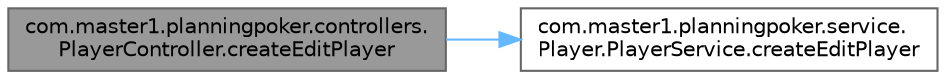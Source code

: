 digraph "com.master1.planningpoker.controllers.PlayerController.createEditPlayer"
{
 // LATEX_PDF_SIZE
  bgcolor="transparent";
  edge [fontname=Helvetica,fontsize=10,labelfontname=Helvetica,labelfontsize=10];
  node [fontname=Helvetica,fontsize=10,shape=box,height=0.2,width=0.4];
  rankdir="LR";
  Node1 [id="Node000001",label="com.master1.planningpoker.controllers.\lPlayerController.createEditPlayer",height=0.2,width=0.4,color="gray40", fillcolor="grey60", style="filled", fontcolor="black",tooltip="Crée ou modifie un joueur. Cette méthode permet d'ajouter un joueur ou de modifier ses informations d..."];
  Node1 -> Node2 [id="edge1_Node000001_Node000002",color="steelblue1",style="solid",tooltip=" "];
  Node2 [id="Node000002",label="com.master1.planningpoker.service.\lPlayer.PlayerService.createEditPlayer",height=0.2,width=0.4,color="grey40", fillcolor="white", style="filled",URL="$classcom_1_1master1_1_1planningpoker_1_1service_1_1_player_1_1_player_service.html#a0ab32f524ff93cd0d54de5e3d6d5e270",tooltip=" "];
}
